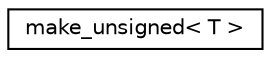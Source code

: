 digraph "Graphical Class Hierarchy"
{
  edge [fontname="Helvetica",fontsize="10",labelfontname="Helvetica",labelfontsize="10"];
  node [fontname="Helvetica",fontsize="10",shape=record];
  rankdir="LR";
  Node1 [label="make_unsigned\< T \>",height=0.2,width=0.4,color="black", fillcolor="white", style="filled",URL="$structmake__unsigned.html"];
}
